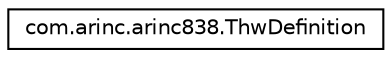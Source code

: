 digraph G
{
 // INTERACTIVE_SVG=YES
  edge [fontname="Helvetica",fontsize="10",labelfontname="Helvetica",labelfontsize="10"];
  node [fontname="Helvetica",fontsize="10",shape=record];
  rankdir="LR";
  Node1 [label="com.arinc.arinc838.ThwDefinition",height=0.2,width=0.4,color="black", fillcolor="white", style="filled",URL="$classcom_1_1arinc_1_1arinc838_1_1_thw_definition.html"];
}
